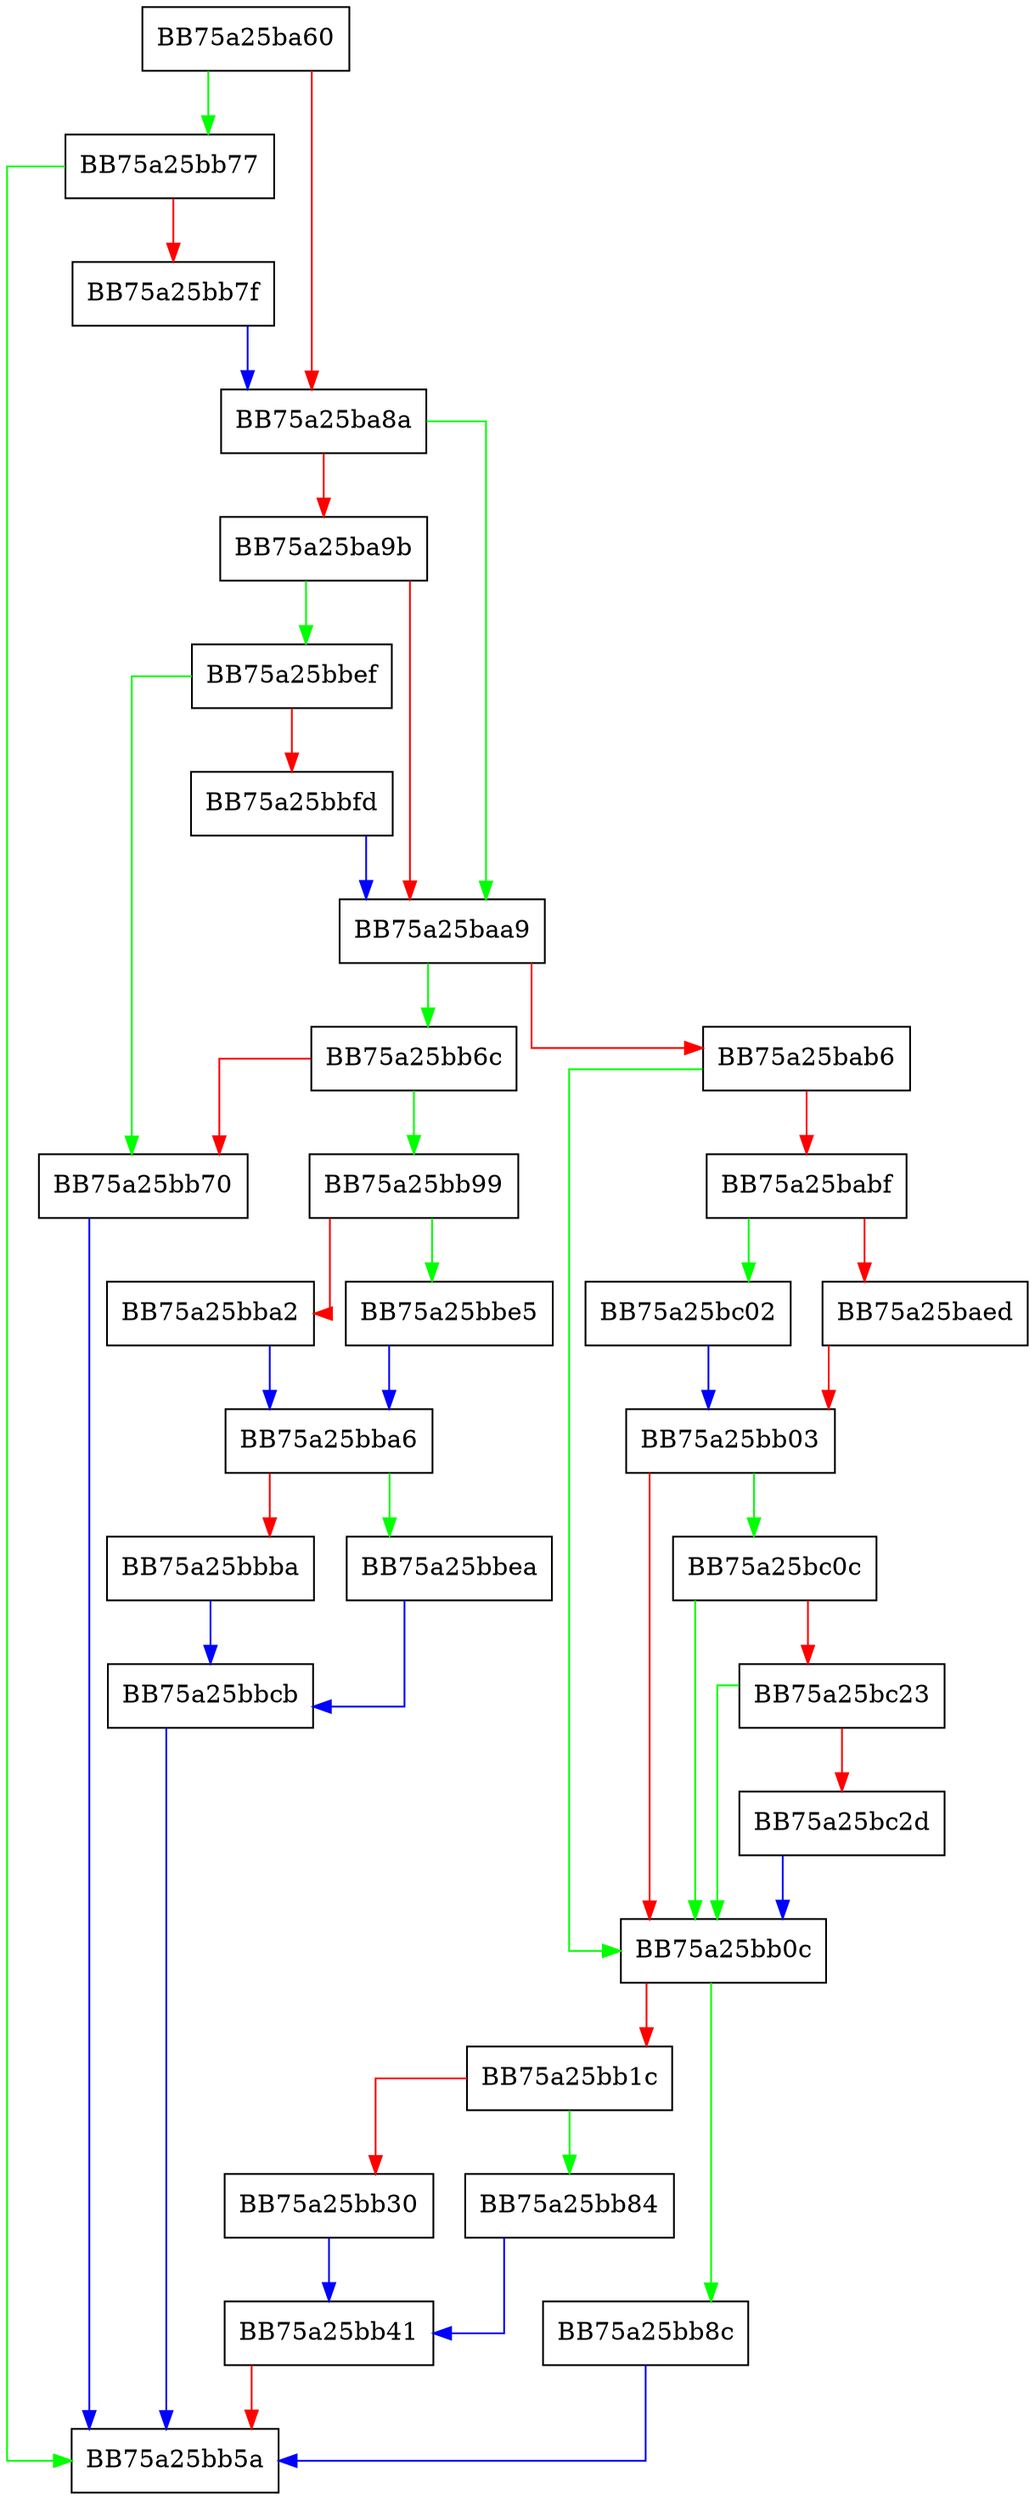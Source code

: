 digraph OpenFile {
  node [shape="box"];
  graph [splines=ortho];
  BB75a25ba60 -> BB75a25bb77 [color="green"];
  BB75a25ba60 -> BB75a25ba8a [color="red"];
  BB75a25ba8a -> BB75a25baa9 [color="green"];
  BB75a25ba8a -> BB75a25ba9b [color="red"];
  BB75a25ba9b -> BB75a25bbef [color="green"];
  BB75a25ba9b -> BB75a25baa9 [color="red"];
  BB75a25baa9 -> BB75a25bb6c [color="green"];
  BB75a25baa9 -> BB75a25bab6 [color="red"];
  BB75a25bab6 -> BB75a25bb0c [color="green"];
  BB75a25bab6 -> BB75a25babf [color="red"];
  BB75a25babf -> BB75a25bc02 [color="green"];
  BB75a25babf -> BB75a25baed [color="red"];
  BB75a25baed -> BB75a25bb03 [color="red"];
  BB75a25bb03 -> BB75a25bc0c [color="green"];
  BB75a25bb03 -> BB75a25bb0c [color="red"];
  BB75a25bb0c -> BB75a25bb8c [color="green"];
  BB75a25bb0c -> BB75a25bb1c [color="red"];
  BB75a25bb1c -> BB75a25bb84 [color="green"];
  BB75a25bb1c -> BB75a25bb30 [color="red"];
  BB75a25bb30 -> BB75a25bb41 [color="blue"];
  BB75a25bb41 -> BB75a25bb5a [color="red"];
  BB75a25bb6c -> BB75a25bb99 [color="green"];
  BB75a25bb6c -> BB75a25bb70 [color="red"];
  BB75a25bb70 -> BB75a25bb5a [color="blue"];
  BB75a25bb77 -> BB75a25bb5a [color="green"];
  BB75a25bb77 -> BB75a25bb7f [color="red"];
  BB75a25bb7f -> BB75a25ba8a [color="blue"];
  BB75a25bb84 -> BB75a25bb41 [color="blue"];
  BB75a25bb8c -> BB75a25bb5a [color="blue"];
  BB75a25bb99 -> BB75a25bbe5 [color="green"];
  BB75a25bb99 -> BB75a25bba2 [color="red"];
  BB75a25bba2 -> BB75a25bba6 [color="blue"];
  BB75a25bba6 -> BB75a25bbea [color="green"];
  BB75a25bba6 -> BB75a25bbba [color="red"];
  BB75a25bbba -> BB75a25bbcb [color="blue"];
  BB75a25bbcb -> BB75a25bb5a [color="blue"];
  BB75a25bbe5 -> BB75a25bba6 [color="blue"];
  BB75a25bbea -> BB75a25bbcb [color="blue"];
  BB75a25bbef -> BB75a25bb70 [color="green"];
  BB75a25bbef -> BB75a25bbfd [color="red"];
  BB75a25bbfd -> BB75a25baa9 [color="blue"];
  BB75a25bc02 -> BB75a25bb03 [color="blue"];
  BB75a25bc0c -> BB75a25bb0c [color="green"];
  BB75a25bc0c -> BB75a25bc23 [color="red"];
  BB75a25bc23 -> BB75a25bb0c [color="green"];
  BB75a25bc23 -> BB75a25bc2d [color="red"];
  BB75a25bc2d -> BB75a25bb0c [color="blue"];
}